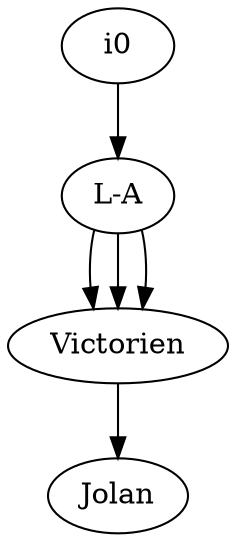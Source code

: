 digraph G {
    v0 [label="i0"]
    v1 [label="L-A"]
    v2 [label="Victorien"]
    v3 [label="Jolan"]
    v0 -> v1 
    v1 -> v2 
    v1 -> v2 
    v1 -> v2 
    v2 -> v3 
}